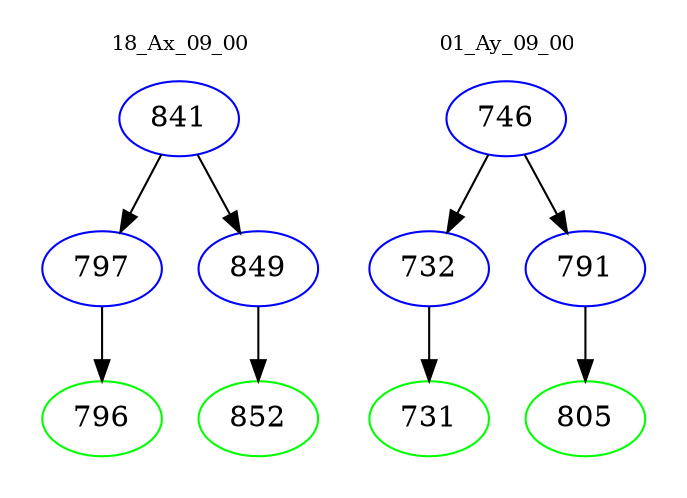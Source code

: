 digraph{
subgraph cluster_0 {
color = white
label = "18_Ax_09_00";
fontsize=10;
T0_841 [label="841", color="blue"]
T0_841 -> T0_797 [color="black"]
T0_797 [label="797", color="blue"]
T0_797 -> T0_796 [color="black"]
T0_796 [label="796", color="green"]
T0_841 -> T0_849 [color="black"]
T0_849 [label="849", color="blue"]
T0_849 -> T0_852 [color="black"]
T0_852 [label="852", color="green"]
}
subgraph cluster_1 {
color = white
label = "01_Ay_09_00";
fontsize=10;
T1_746 [label="746", color="blue"]
T1_746 -> T1_732 [color="black"]
T1_732 [label="732", color="blue"]
T1_732 -> T1_731 [color="black"]
T1_731 [label="731", color="green"]
T1_746 -> T1_791 [color="black"]
T1_791 [label="791", color="blue"]
T1_791 -> T1_805 [color="black"]
T1_805 [label="805", color="green"]
}
}
